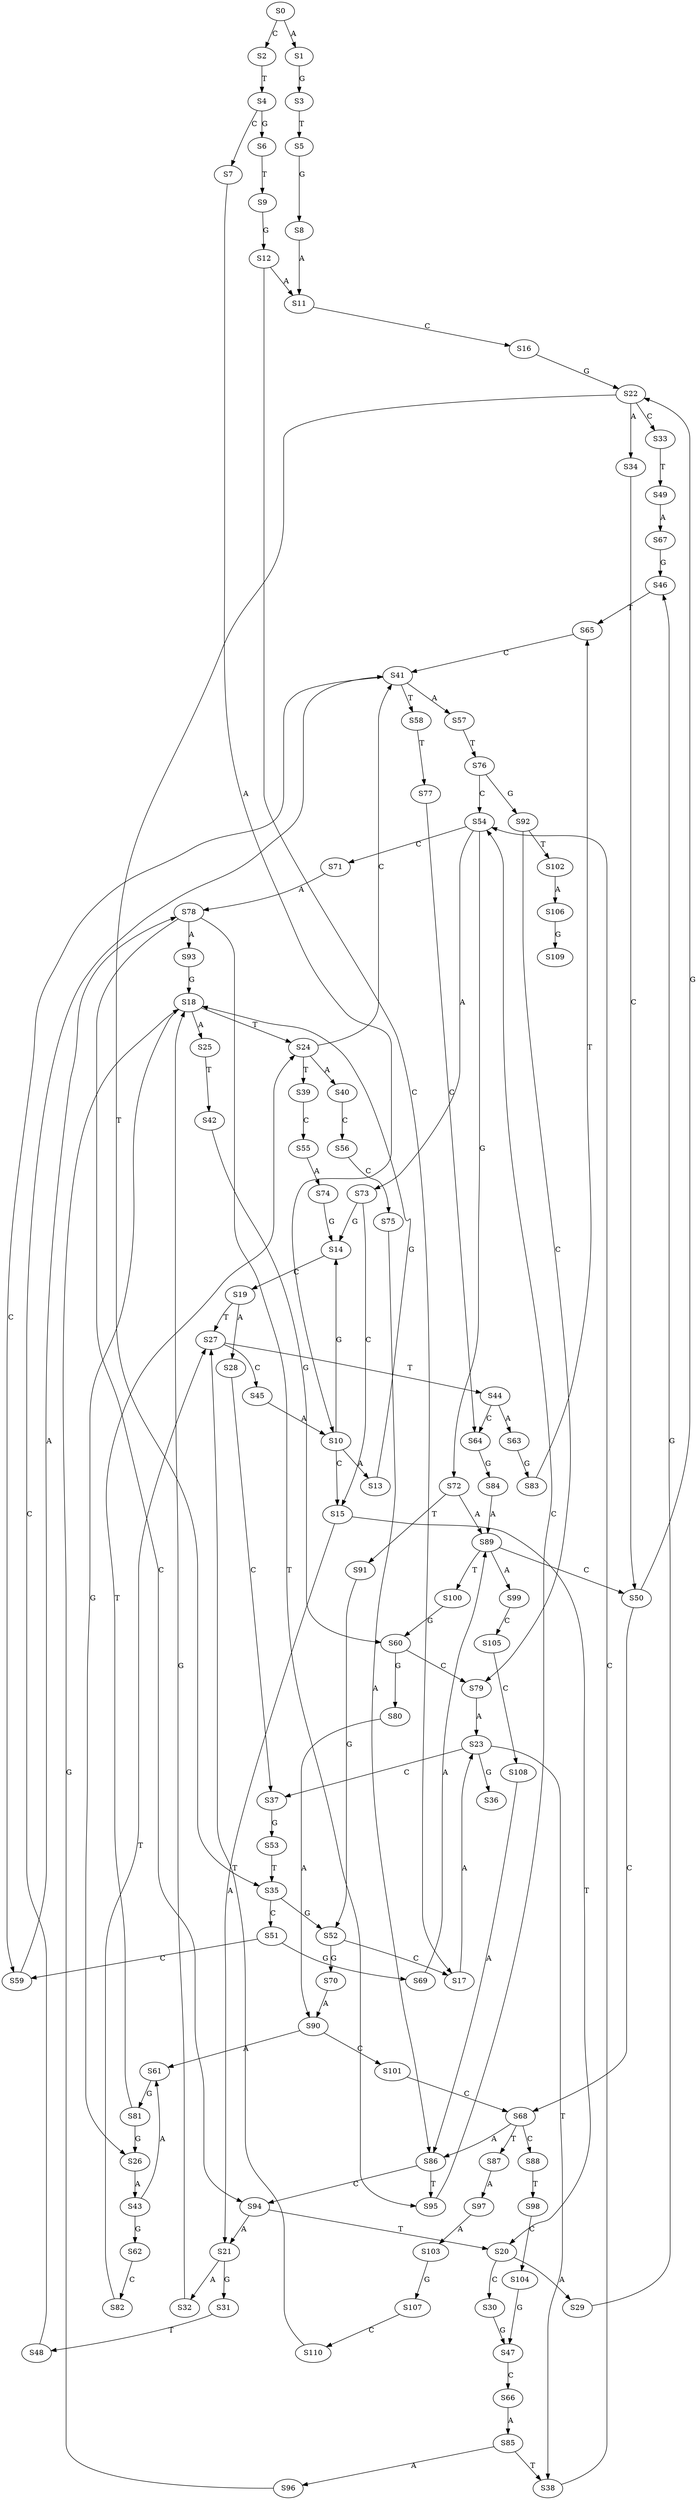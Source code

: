 strict digraph  {
	S0 -> S1 [ label = A ];
	S0 -> S2 [ label = C ];
	S1 -> S3 [ label = G ];
	S2 -> S4 [ label = T ];
	S3 -> S5 [ label = T ];
	S4 -> S6 [ label = G ];
	S4 -> S7 [ label = C ];
	S5 -> S8 [ label = G ];
	S6 -> S9 [ label = T ];
	S7 -> S10 [ label = A ];
	S8 -> S11 [ label = A ];
	S9 -> S12 [ label = G ];
	S10 -> S13 [ label = A ];
	S10 -> S14 [ label = G ];
	S10 -> S15 [ label = C ];
	S11 -> S16 [ label = C ];
	S12 -> S17 [ label = C ];
	S12 -> S11 [ label = A ];
	S13 -> S18 [ label = G ];
	S14 -> S19 [ label = C ];
	S15 -> S20 [ label = T ];
	S15 -> S21 [ label = A ];
	S16 -> S22 [ label = G ];
	S17 -> S23 [ label = A ];
	S18 -> S24 [ label = T ];
	S18 -> S25 [ label = A ];
	S18 -> S26 [ label = G ];
	S19 -> S27 [ label = T ];
	S19 -> S28 [ label = A ];
	S20 -> S29 [ label = A ];
	S20 -> S30 [ label = C ];
	S21 -> S31 [ label = G ];
	S21 -> S32 [ label = A ];
	S22 -> S33 [ label = C ];
	S22 -> S34 [ label = A ];
	S22 -> S35 [ label = T ];
	S23 -> S36 [ label = G ];
	S23 -> S37 [ label = C ];
	S23 -> S38 [ label = T ];
	S24 -> S39 [ label = T ];
	S24 -> S40 [ label = A ];
	S24 -> S41 [ label = C ];
	S25 -> S42 [ label = T ];
	S26 -> S43 [ label = A ];
	S27 -> S44 [ label = T ];
	S27 -> S45 [ label = C ];
	S28 -> S37 [ label = C ];
	S29 -> S46 [ label = G ];
	S30 -> S47 [ label = G ];
	S31 -> S48 [ label = T ];
	S32 -> S18 [ label = G ];
	S33 -> S49 [ label = T ];
	S34 -> S50 [ label = C ];
	S35 -> S51 [ label = C ];
	S35 -> S52 [ label = G ];
	S37 -> S53 [ label = G ];
	S38 -> S54 [ label = C ];
	S39 -> S55 [ label = C ];
	S40 -> S56 [ label = C ];
	S41 -> S57 [ label = A ];
	S41 -> S58 [ label = T ];
	S41 -> S59 [ label = C ];
	S42 -> S60 [ label = G ];
	S43 -> S61 [ label = A ];
	S43 -> S62 [ label = G ];
	S44 -> S63 [ label = A ];
	S44 -> S64 [ label = C ];
	S45 -> S10 [ label = A ];
	S46 -> S65 [ label = T ];
	S47 -> S66 [ label = C ];
	S48 -> S41 [ label = C ];
	S49 -> S67 [ label = A ];
	S50 -> S22 [ label = G ];
	S50 -> S68 [ label = C ];
	S51 -> S59 [ label = C ];
	S51 -> S69 [ label = G ];
	S52 -> S17 [ label = C ];
	S52 -> S70 [ label = G ];
	S53 -> S35 [ label = T ];
	S54 -> S71 [ label = C ];
	S54 -> S72 [ label = G ];
	S54 -> S73 [ label = A ];
	S55 -> S74 [ label = A ];
	S56 -> S75 [ label = C ];
	S57 -> S76 [ label = T ];
	S58 -> S77 [ label = T ];
	S59 -> S78 [ label = A ];
	S60 -> S79 [ label = C ];
	S60 -> S80 [ label = G ];
	S61 -> S81 [ label = G ];
	S62 -> S82 [ label = C ];
	S63 -> S83 [ label = G ];
	S64 -> S84 [ label = G ];
	S65 -> S41 [ label = C ];
	S66 -> S85 [ label = A ];
	S67 -> S46 [ label = G ];
	S68 -> S86 [ label = A ];
	S68 -> S87 [ label = T ];
	S68 -> S88 [ label = C ];
	S69 -> S89 [ label = A ];
	S70 -> S90 [ label = A ];
	S71 -> S78 [ label = A ];
	S72 -> S89 [ label = A ];
	S72 -> S91 [ label = T ];
	S73 -> S15 [ label = C ];
	S73 -> S14 [ label = G ];
	S74 -> S14 [ label = G ];
	S75 -> S86 [ label = A ];
	S76 -> S92 [ label = G ];
	S76 -> S54 [ label = C ];
	S77 -> S64 [ label = C ];
	S78 -> S93 [ label = A ];
	S78 -> S94 [ label = C ];
	S78 -> S95 [ label = T ];
	S79 -> S23 [ label = A ];
	S80 -> S90 [ label = A ];
	S81 -> S24 [ label = T ];
	S81 -> S26 [ label = G ];
	S82 -> S27 [ label = T ];
	S83 -> S65 [ label = T ];
	S84 -> S89 [ label = A ];
	S85 -> S38 [ label = T ];
	S85 -> S96 [ label = A ];
	S86 -> S95 [ label = T ];
	S86 -> S94 [ label = C ];
	S87 -> S97 [ label = A ];
	S88 -> S98 [ label = T ];
	S89 -> S99 [ label = A ];
	S89 -> S100 [ label = T ];
	S89 -> S50 [ label = C ];
	S90 -> S61 [ label = A ];
	S90 -> S101 [ label = C ];
	S91 -> S52 [ label = G ];
	S92 -> S79 [ label = C ];
	S92 -> S102 [ label = T ];
	S93 -> S18 [ label = G ];
	S94 -> S21 [ label = A ];
	S94 -> S20 [ label = T ];
	S95 -> S54 [ label = C ];
	S96 -> S18 [ label = G ];
	S97 -> S103 [ label = A ];
	S98 -> S104 [ label = C ];
	S99 -> S105 [ label = C ];
	S100 -> S60 [ label = G ];
	S101 -> S68 [ label = C ];
	S102 -> S106 [ label = A ];
	S103 -> S107 [ label = G ];
	S104 -> S47 [ label = G ];
	S105 -> S108 [ label = C ];
	S106 -> S109 [ label = G ];
	S107 -> S110 [ label = C ];
	S108 -> S86 [ label = A ];
	S110 -> S27 [ label = T ];
}
